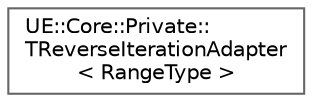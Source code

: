 digraph "Graphical Class Hierarchy"
{
 // INTERACTIVE_SVG=YES
 // LATEX_PDF_SIZE
  bgcolor="transparent";
  edge [fontname=Helvetica,fontsize=10,labelfontname=Helvetica,labelfontsize=10];
  node [fontname=Helvetica,fontsize=10,shape=box,height=0.2,width=0.4];
  rankdir="LR";
  Node0 [id="Node000000",label="UE::Core::Private::\lTReverseIterationAdapter\l\< RangeType \>",height=0.2,width=0.4,color="grey40", fillcolor="white", style="filled",URL="$d8/d0d/structUE_1_1Core_1_1Private_1_1TReverseIterationAdapter.html",tooltip=" "];
}
